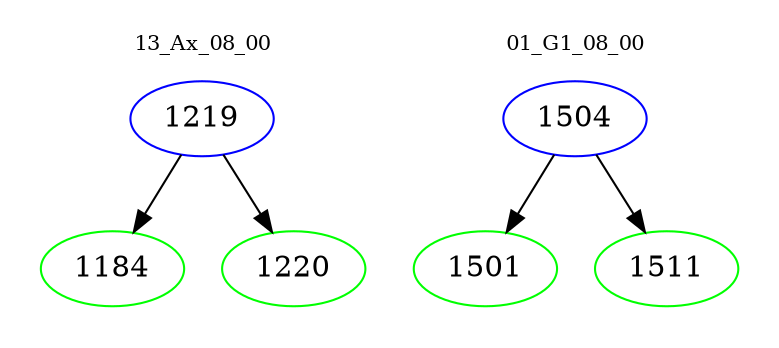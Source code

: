 digraph{
subgraph cluster_0 {
color = white
label = "13_Ax_08_00";
fontsize=10;
T0_1219 [label="1219", color="blue"]
T0_1219 -> T0_1184 [color="black"]
T0_1184 [label="1184", color="green"]
T0_1219 -> T0_1220 [color="black"]
T0_1220 [label="1220", color="green"]
}
subgraph cluster_1 {
color = white
label = "01_G1_08_00";
fontsize=10;
T1_1504 [label="1504", color="blue"]
T1_1504 -> T1_1501 [color="black"]
T1_1501 [label="1501", color="green"]
T1_1504 -> T1_1511 [color="black"]
T1_1511 [label="1511", color="green"]
}
}
